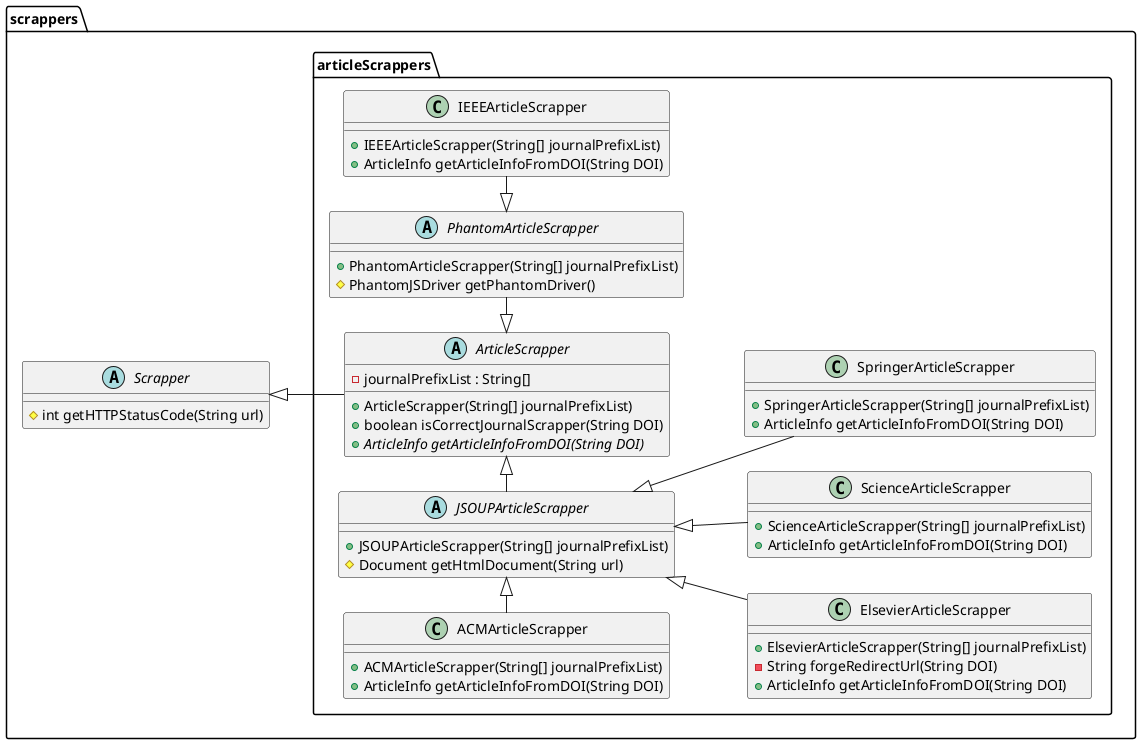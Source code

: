 @startuml
'https://plantuml.com/class-diagram
left to right direction

package scrappers {

abstract class Scrapper {
    # int getHTTPStatusCode(String url)
}

package articleScrappers {

    abstract class ArticleScrapper {
        - journalPrefixList : String[]
        + ArticleScrapper(String[] journalPrefixList)
        + boolean isCorrectJournalScrapper(String DOI)
        + {abstract} ArticleInfo getArticleInfoFromDOI(String DOI)
    }

    abstract class JSOUPArticleScrapper {
        + JSOUPArticleScrapper(String[] journalPrefixList)
        # Document getHtmlDocument(String url)
    }
    class ACMArticleScrapper {
        + ACMArticleScrapper(String[] journalPrefixList)
        + ArticleInfo getArticleInfoFromDOI(String DOI)
    }
    class ElsevierArticleScrapper {
        + ElsevierArticleScrapper(String[] journalPrefixList)
        - String forgeRedirectUrl(String DOI)
        + ArticleInfo getArticleInfoFromDOI(String DOI)
    }
    class ScienceArticleScrapper {
        + ScienceArticleScrapper(String[] journalPrefixList)
        + ArticleInfo getArticleInfoFromDOI(String DOI)
    }
    class SpringerArticleScrapper {
        + SpringerArticleScrapper(String[] journalPrefixList)
        + ArticleInfo getArticleInfoFromDOI(String DOI)
    }

    abstract class PhantomArticleScrapper {
        + PhantomArticleScrapper(String[] journalPrefixList)
        # PhantomJSDriver getPhantomDriver()
    }
    class IEEEArticleScrapper {
         + IEEEArticleScrapper(String[] journalPrefixList)
         + ArticleInfo getArticleInfoFromDOI(String DOI)
    }

    ArticleScrapper <|-left- JSOUPArticleScrapper
    JSOUPArticleScrapper <|-left- ACMArticleScrapper
    JSOUPArticleScrapper <|-- ElsevierArticleScrapper
    JSOUPArticleScrapper <|-- ScienceArticleScrapper
    JSOUPArticleScrapper <|-- SpringerArticleScrapper
    ArticleScrapper <|-right- PhantomArticleScrapper
    PhantomArticleScrapper <|-right- IEEEArticleScrapper
}

Scrapper <|-- ArticleScrapper

}

@enduml